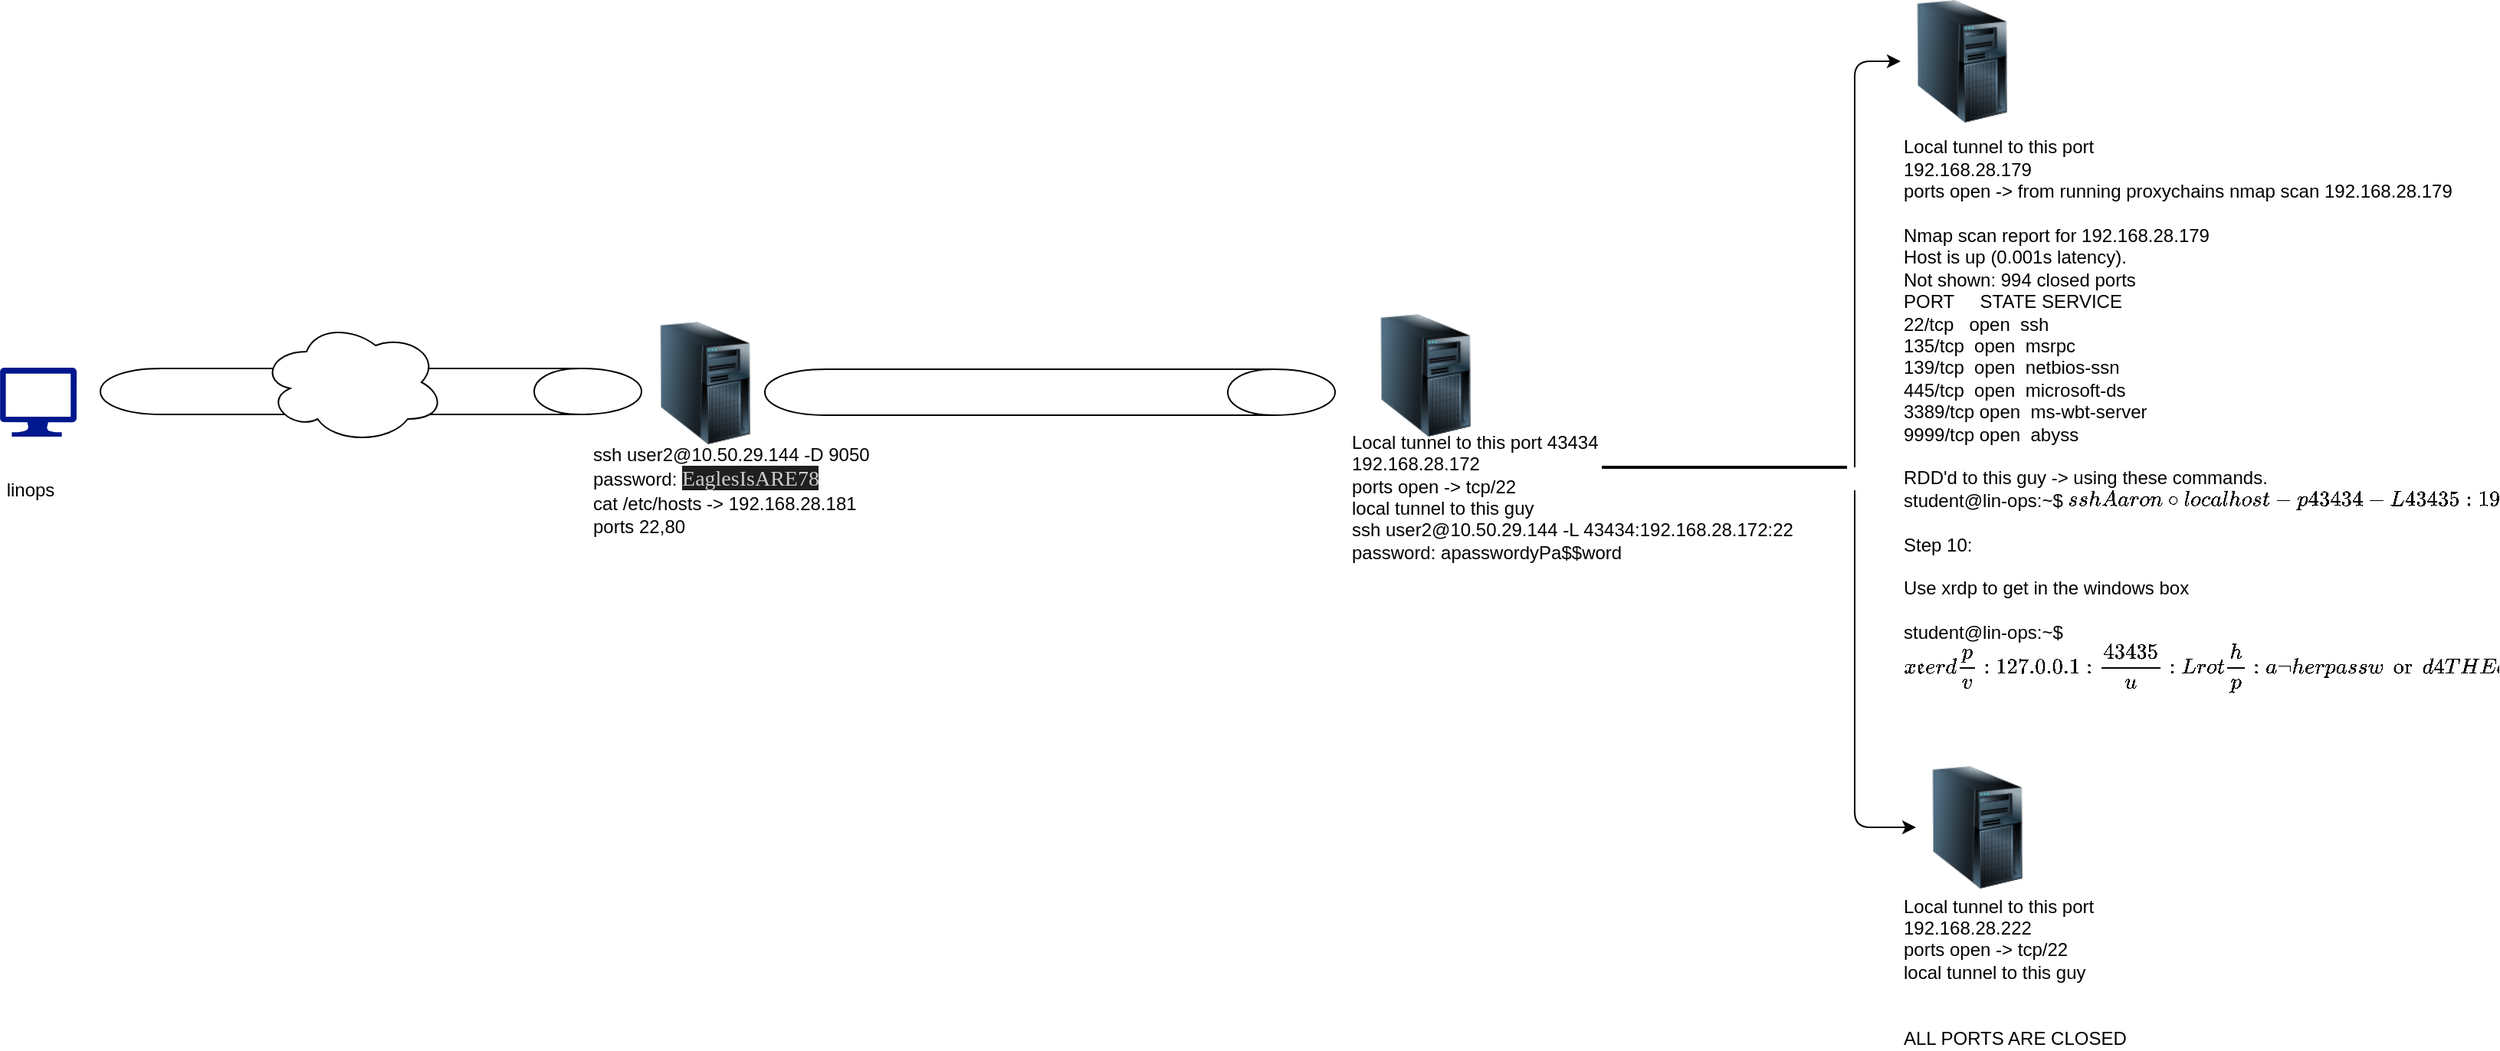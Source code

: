 <mxfile version="12.3.2" type="device" pages="1"><diagram id="e_xt6tY-duI7V7DS536Q" name="Page-1"><mxGraphModel dx="1350" dy="816" grid="1" gridSize="10" guides="1" tooltips="1" connect="1" arrows="1" fold="1" page="1" pageScale="1" pageWidth="850" pageHeight="1100" math="0" shadow="0"><root><mxCell id="0"/><mxCell id="1" parent="0"/><mxCell id="URrD469_ZeCCBgoAoGWE-1" value="" style="aspect=fixed;pointerEvents=1;shadow=0;dashed=0;html=1;strokeColor=none;labelPosition=center;verticalLabelPosition=bottom;verticalAlign=top;align=center;fillColor=#00188D;shape=mxgraph.azure.computer" vertex="1" parent="1"><mxGeometry x="90" y="380" width="50" height="45" as="geometry"/></mxCell><mxCell id="URrD469_ZeCCBgoAoGWE-3" value="" style="image;html=1;labelBackgroundColor=#ffffff;image=img/lib/clip_art/computers/Server_Tower_128x128.png" vertex="1" parent="1"><mxGeometry x="510" y="350" width="80" height="80" as="geometry"/></mxCell><mxCell id="URrD469_ZeCCBgoAoGWE-4" value="linops" style="text;html=1;strokeColor=none;fillColor=none;align=center;verticalAlign=middle;whiteSpace=wrap;rounded=0;" vertex="1" parent="1"><mxGeometry x="90" y="450" width="40" height="20" as="geometry"/></mxCell><mxCell id="URrD469_ZeCCBgoAoGWE-6" value="" style="image;html=1;labelBackgroundColor=#ffffff;image=img/lib/clip_art/computers/Server_Tower_128x128.png" vertex="1" parent="1"><mxGeometry x="980" y="345" width="80" height="80" as="geometry"/></mxCell><mxCell id="URrD469_ZeCCBgoAoGWE-11" value="ssh user2@10.50.29.144 -D 9050&lt;br&gt;password:&amp;nbsp;&lt;span style=&quot;background-color: rgb(31 , 31 , 31) ; color: rgb(204 , 204 , 204) ; font-size: 14px ; white-space: pre&quot;&gt;&lt;font face=&quot;Times New Roman&quot;&gt;EaglesIsARE78&lt;/font&gt;&lt;/span&gt;&lt;br&gt;cat /etc/hosts -&amp;gt; 192.168.28.181&lt;br&gt;ports 22,80" style="text;html=1;strokeColor=none;fillColor=none;align=left;verticalAlign=middle;whiteSpace=wrap;rounded=0;" vertex="1" parent="1"><mxGeometry x="475" y="450" width="230" height="20" as="geometry"/></mxCell><mxCell id="URrD469_ZeCCBgoAoGWE-12" value="" style="shape=cylinder;whiteSpace=wrap;html=1;boundedLbl=1;backgroundOutline=1;rotation=90;" vertex="1" parent="1"><mxGeometry x="317" y="219" width="30" height="353" as="geometry"/></mxCell><mxCell id="URrD469_ZeCCBgoAoGWE-2" value="" style="ellipse;shape=cloud;whiteSpace=wrap;html=1;" vertex="1" parent="1"><mxGeometry x="260" y="349.5" width="120" height="80" as="geometry"/></mxCell><mxCell id="URrD469_ZeCCBgoAoGWE-13" value="&lt;br&gt;&lt;br&gt;Local tunnel to this port 43434&amp;nbsp;&lt;br&gt;192.168.28.172&lt;br&gt;ports open -&amp;gt; tcp/22&lt;br&gt;local tunnel to this guy&lt;br&gt;ssh user2@10.50.29.144 -L 43434:192.168.28.172:22&lt;br&gt;password: apasswordyPa$$word" style="text;html=1;strokeColor=none;fillColor=none;align=left;verticalAlign=middle;whiteSpace=wrap;rounded=0;" vertex="1" parent="1"><mxGeometry x="970" y="440" width="330" height="20" as="geometry"/></mxCell><mxCell id="URrD469_ZeCCBgoAoGWE-14" value="" style="shape=cylinder;whiteSpace=wrap;html=1;boundedLbl=1;backgroundOutline=1;rotation=90;" vertex="1" parent="1"><mxGeometry x="760" y="210" width="30" height="372" as="geometry"/></mxCell><mxCell id="URrD469_ZeCCBgoAoGWE-16" value="" style="image;html=1;labelBackgroundColor=#ffffff;image=img/lib/clip_art/computers/Server_Tower_128x128.png" vertex="1" parent="1"><mxGeometry x="1330" y="140" width="80" height="80" as="geometry"/></mxCell><mxCell id="URrD469_ZeCCBgoAoGWE-17" value="&lt;br&gt;&lt;br&gt;Local tunnel to this port&amp;nbsp;&amp;nbsp;&lt;br&gt;192.168.28.179&lt;br&gt;ports open -&amp;gt; from running proxychains nmap scan 192.168.28.179&lt;br&gt;&lt;br&gt;&lt;div&gt;Nmap scan report for 192.168.28.179&lt;/div&gt;&lt;div&gt;Host is up (0.001s latency).&lt;/div&gt;&lt;div&gt;Not shown: 994 closed ports&lt;/div&gt;&lt;div&gt;PORT&amp;nbsp; &amp;nbsp; &amp;nbsp;STATE SERVICE&lt;/div&gt;&lt;div&gt;22/tcp&amp;nbsp; &amp;nbsp;open&amp;nbsp; ssh&lt;/div&gt;&lt;div&gt;135/tcp&amp;nbsp; open&amp;nbsp; msrpc&lt;/div&gt;&lt;div&gt;139/tcp&amp;nbsp; open&amp;nbsp; netbios-ssn&lt;/div&gt;&lt;div&gt;445/tcp&amp;nbsp; open&amp;nbsp; microsoft-ds&lt;/div&gt;&lt;div&gt;3389/tcp open&amp;nbsp; ms-wbt-server&lt;/div&gt;&lt;div&gt;9999/tcp open&amp;nbsp; abyss&lt;/div&gt;&lt;div&gt;&lt;br&gt;&lt;/div&gt;&lt;div&gt;RDD'd to this guy -&amp;gt; using these commands.&amp;nbsp;&lt;/div&gt;&lt;div&gt;&lt;div&gt;&lt;div&gt;&lt;div&gt;student@lin-ops:~$ `ssh Aaron@localhost -p 43434 -L 43435:192.168.28.179:3389`&lt;br&gt;&lt;br&gt;&lt;div&gt;Step 10:&lt;/div&gt;&lt;div&gt;&lt;br&gt;&lt;/div&gt;&lt;div&gt;Use xrdp to get in the windows box&lt;/div&gt;&lt;div&gt;&lt;br&gt;&lt;/div&gt;&lt;div&gt;student@lin-ops:~$ `xfreerdp /v:127.0.0.1:43435 /u:Lroth /p:anotherpassword4THEages /size:1920x1000 +clipboard /cert-ignore`&amp;nbsp;&lt;/div&gt;&amp;nbsp;&lt;/div&gt;&lt;/div&gt;&lt;/div&gt;&lt;/div&gt;&lt;div&gt;&lt;br&gt;&lt;/div&gt;&lt;div&gt;&lt;br&gt;&lt;/div&gt;" style="text;html=1;strokeColor=none;fillColor=none;align=left;verticalAlign=middle;whiteSpace=wrap;rounded=0;" vertex="1" parent="1"><mxGeometry x="1330" y="415" width="390" height="20" as="geometry"/></mxCell><mxCell id="URrD469_ZeCCBgoAoGWE-18" value="" style="image;html=1;labelBackgroundColor=#ffffff;image=img/lib/clip_art/computers/Server_Tower_128x128.png" vertex="1" parent="1"><mxGeometry x="1340" y="640" width="80" height="80" as="geometry"/></mxCell><mxCell id="URrD469_ZeCCBgoAoGWE-19" value="&lt;br&gt;&lt;br&gt;Local tunnel to this port&amp;nbsp;&amp;nbsp;&lt;br&gt;192.168.28.222&lt;br&gt;ports open -&amp;gt; tcp/22&lt;br&gt;local tunnel to this guy&lt;br&gt;&lt;br&gt;&lt;br&gt;ALL PORTS ARE CLOSED" style="text;html=1;strokeColor=none;fillColor=none;align=left;verticalAlign=middle;whiteSpace=wrap;rounded=0;" vertex="1" parent="1"><mxGeometry x="1330" y="750" width="330" height="20" as="geometry"/></mxCell><mxCell id="URrD469_ZeCCBgoAoGWE-24" value="" style="edgeStyle=segmentEdgeStyle;endArrow=classic;html=1;" edge="1" parent="1" source="URrD469_ZeCCBgoAoGWE-13" target="URrD469_ZeCCBgoAoGWE-18"><mxGeometry width="50" height="50" relative="1" as="geometry"><mxPoint x="520" y="860" as="sourcePoint"/><mxPoint x="570" y="810" as="targetPoint"/><Array as="points"><mxPoint x="1300" y="680"/></Array></mxGeometry></mxCell><mxCell id="URrD469_ZeCCBgoAoGWE-25" value="" style="edgeStyle=segmentEdgeStyle;endArrow=classic;html=1;exitX=1;exitY=0.25;exitDx=0;exitDy=0;" edge="1" parent="1" source="URrD469_ZeCCBgoAoGWE-13" target="URrD469_ZeCCBgoAoGWE-16"><mxGeometry width="50" height="50" relative="1" as="geometry"><mxPoint x="520" y="860" as="sourcePoint"/><mxPoint x="570" y="810" as="targetPoint"/><Array as="points"><mxPoint x="1300" y="180"/></Array></mxGeometry></mxCell><mxCell id="URrD469_ZeCCBgoAoGWE-26" value="" style="line;strokeWidth=2;html=1;" vertex="1" parent="1"><mxGeometry x="1135" y="440" width="160" height="10" as="geometry"/></mxCell></root></mxGraphModel></diagram></mxfile>